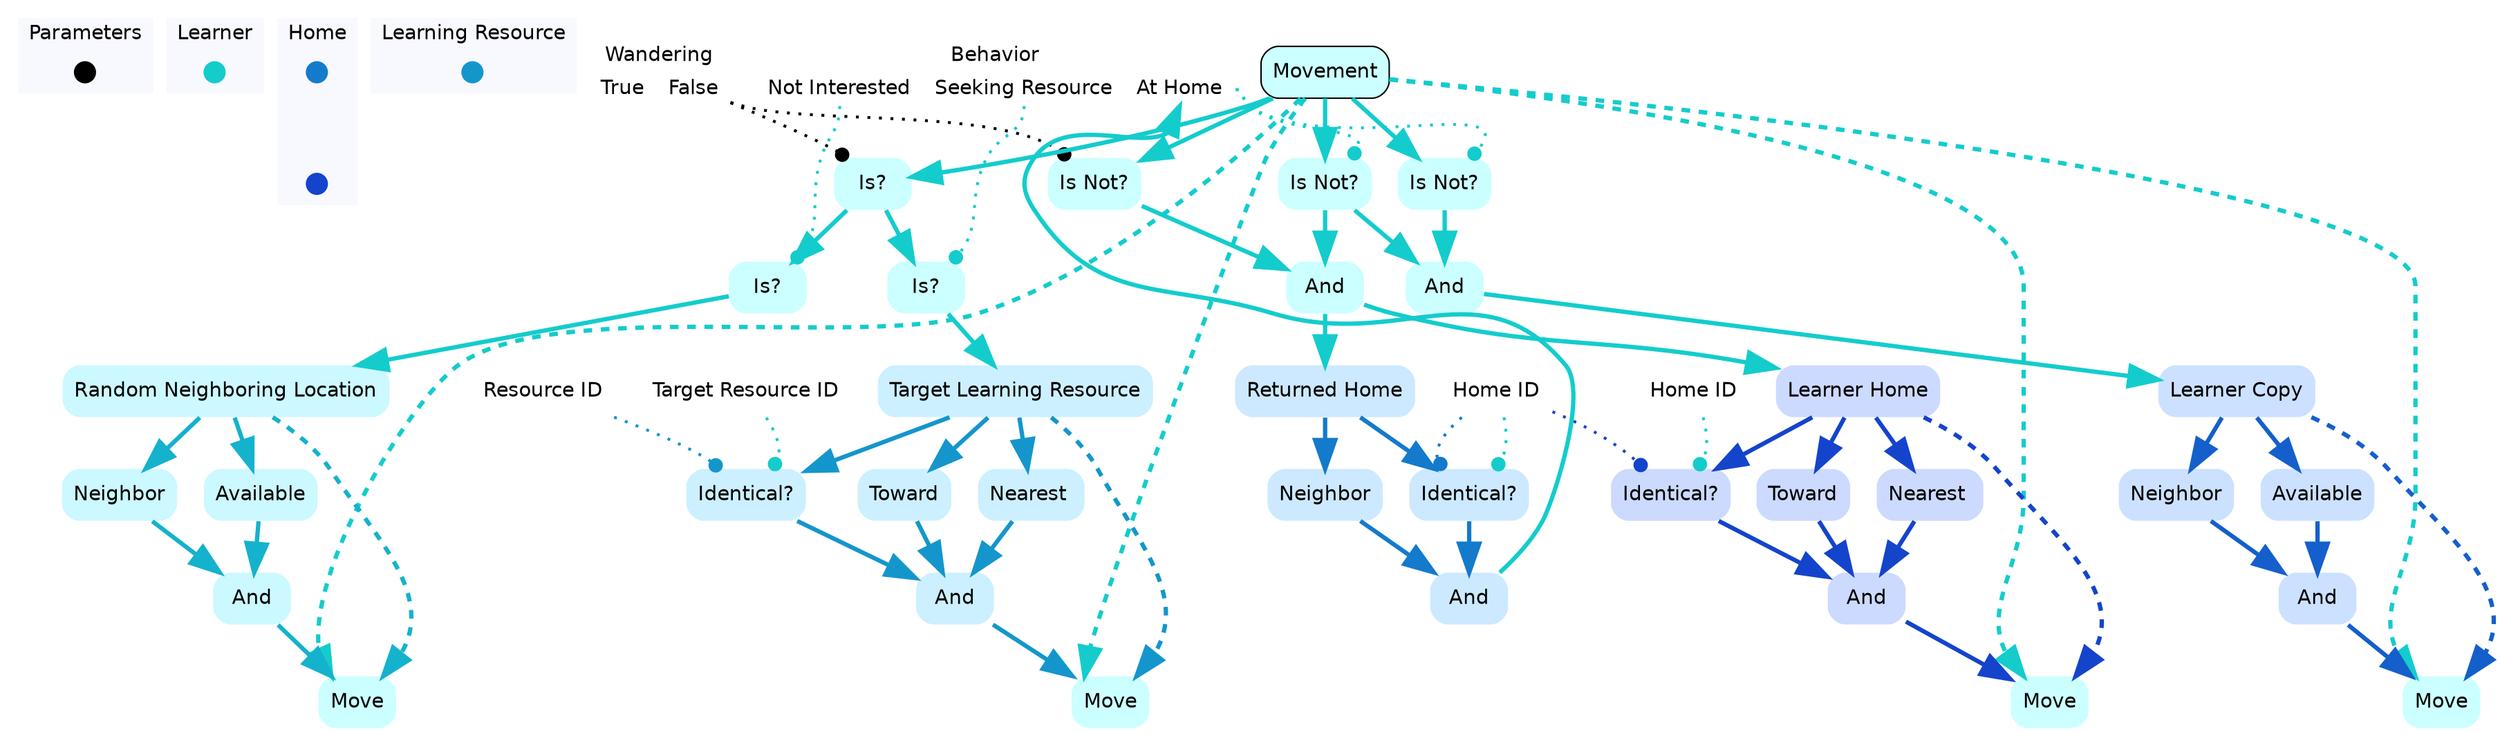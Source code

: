 digraph movement {

	subgraph clustercontextKey {
		fontname=Helvetica;
		label="Parameters";
		style="filled";
		fillcolor=ghostwhite;
		color=white;
		labeljust=l;
		contextOverview [style=filled,shape=point,fixedsize=true,width=.2,height=.2,fontcolor=white,color="black",label=""];
	}
	subgraph clusterlearnerKey {
		fontname=Helvetica;
		nodesep=0.1;
		style="filled";
		fillcolor=ghostwhite;
		label="Learner";
		color=white;
		labeljust=l;
		movementOverview [fontname=Helvetica,style=filled,shape=point,fixedsize=true,width=.2,height=.2,fontcolor=white,color="0.5, 0.9 , 0.8",label="",URL="learner__Overview.svg"];

	}
	subgraph clusterhomeKey {
		fontname=Helvetica;
		nodesep=0.1;
		style="filled";
		fillcolor=ghostwhite;
		label="Home";
		color=white;
		labeljust=l;
		returnedHomeOverview [fontname=Helvetica,style=filled,shape=point,fixedsize=true,width=.2,height=.2,fontcolor=white,color="0.574, 0.9 , 0.8",label="",URL="home__Overview.svg"];
		learnerHomeOverview [fontname=Helvetica,style=filled,shape=point,fixedsize=true,width=.2,height=.2,fontcolor=white,color="0.623, 0.9 , 0.8",label="",URL="home__Overview.svg"];
returnedHomeOverview -> learnerHomeOverview [style=invis];
	}
	subgraph clusterlearningResourceKey {
		fontname=Helvetica;
		nodesep=0.1;
		style="filled";
		fillcolor=ghostwhite;
		label="Learning Resource";
		color=white;
		labeljust=l;
		targetLearningResourceOverview [fontname=Helvetica,style=filled,shape=point,fixedsize=true,width=.2,height=.2,fontcolor=white,color="0.549, 0.9 , 0.8",label="",URL="learningResource__Overview.svg"];

	}
		learnerbehaviorRecord [shape=record,fontname=Helvetica,style=filled,color=none,fillcolor=white,label="{<learnerbehavior> Behavior | {<learnerbehaviornotInterested> Not Interested|<learnerbehaviorseekingResource> Seeking Resource|<learnerbehavioratHome> At Home}}"];
		spatialResourceswanderingRecord [shape=record,fontname=Helvetica,style=filled,color=none,fillcolor=white,label="{<spatialResourceswanderingRecord> Wandering | {<true> True| <false> False}}"];
		homehomeID [shape=none,fontsize=14,style="filled",fontname=Helvetica,color=none,fillcolor=white,label="Home ID"];
		learnerhomeID [shape=none,fontsize=14,style="filled",fontname=Helvetica,color=none,fillcolor=white,label="Home ID"];
		learningResourceresourceID [shape=none,fontsize=14,style="filled",fontname=Helvetica,color=none,fillcolor=white,label="Resource ID"];
		learnertargetResourceID [shape=none,fontsize=14,style="filled",fontname=Helvetica,color=none,fillcolor=white,label="Target Resource ID"];
		learnerbehaviorRecord [shape=record,fontname=Helvetica,style=filled,color=none,fillcolor=white,label="{<learnerbehavior> Behavior | {<learnerbehaviornotInterested> Not Interested|<learnerbehaviorseekingResource> Seeking Resource|<learnerbehavioratHome> At Home}}"];

//subgraph clustermovement {
	//style=filled;
	//color=white;
	//fillcolor="0.0, 0.0, 0.98";
		movement [shape=box,style="rounded,filled",fontname=Helvetica,color=black,fillcolor="0.5, 0.2, 1.0",label="Movement",URL="learner_movement.svg"];
	movement ->  identityWanderingQuery [color="0.5, 0.9 , 0.8",penwidth=3.0,arrowsize=2.0];
	movement ->  notWandering [color="0.5, 0.9 , 0.8",penwidth=3.0,arrowsize=2.0];
	movement ->  behaviorDifferentAtHomeQuery [color="0.5, 0.9 , 0.8",penwidth=3.0,arrowsize=2.0];
	movement ->  behaviorDifferentAtHomeQueryCopy [color="0.5, 0.9 , 0.8",penwidth=3.0,arrowsize=2.0];
		availableQueryCopyCopy [shape=none,style="rounded,filled",fontname=Helvetica,color="0.599, 0.2, 1.0",label="Available"];
	availableQueryCopyCopy ->  _And__Unspecified_QueryCopy [color="0.599, 0.9 , 0.8",penwidth=3.0,arrowsize=2.0];
		behaviorIdenticalSeekingResourceQuery [shape=none,style="rounded,filled",fontname=Helvetica,color="0.5, 0.2, 1.0",label="Is?"];
	behaviorIdenticalSeekingResourceQuery ->  targetLearningResource [color="0.5, 0.9 , 0.8",penwidth=3.0,arrowsize=2.0];
		behaviorDifferentAtHomeQueryCopy [shape=none,style="rounded,filled",fontname=Helvetica,color="0.5, 0.2, 1.0",label="Is Not?"];
	behaviorDifferentAtHomeQueryCopy ->  _And_BehaviorDifferentAtHomeQueryCopy [color="0.5, 0.9 , 0.8",penwidth=3.0,arrowsize=2.0];
		randomNeighboringLocation [shape=none,style="rounded,filled",fontname=Helvetica,color=gray,fillcolor="0.524, 0.2, 1.0",label="Random Neighboring Location"];
	randomNeighboringLocation ->  neighborQueryCopyCopy [color="0.524, 0.9 , 0.8",penwidth=3.0,arrowsize=2.0];
	randomNeighboringLocation ->  availableQueryCopy [color="0.524, 0.9 , 0.8",penwidth=3.0,arrowsize=2.0];
		moveLearnerCopyCopyCopy [shape=none,style="rounded,filled",fontname=Helvetica,color="0.5, 0.2, 1.0",label="Move"];
	movement ->  moveLearnerCopyCopyCopy:nw [style=dashed,color="0.5, 0.9 , 0.8",penwidth=3.0,arrowsize=2.0];
	learnerCopy -> moveLearnerCopyCopyCopy:ne [style=dashed,color="0.599, 0.9 , 0.8",penwidth=3.0,arrowsize=2.0];
		_And_BehaviorDifferentAtHomeQueryCopy [shape=none,style="rounded,filled",fontname=Helvetica,color="0.5, 0.2, 1.0",label="And"];
	_And_BehaviorDifferentAtHomeQueryCopy ->  learnerCopy [color="0.5, 0.9 , 0.8",penwidth=3.0,arrowsize=2.0];
		neighborQueryCopy [shape=none,style="rounded,filled",fontname=Helvetica,color="0.599, 0.2, 1.0",label="Neighbor"];
	neighborQueryCopy ->  _And__Unspecified_QueryCopy [color="0.599, 0.9 , 0.8",penwidth=3.0,arrowsize=2.0];
		identityWanderingQuery [shape=none,style="rounded,filled",fontname=Helvetica,color="0.5, 0.2, 1.0",label="Is?"];
	identityWanderingQuery ->  behaviorIdenticalSeekingResourceQuery [color="0.5, 0.9 , 0.8",penwidth=3.0,arrowsize=2.0];
	identityWanderingQuery ->  behaviorIdenticalNotInterestedQuery [color="0.5, 0.9 , 0.8",penwidth=3.0,arrowsize=2.0];
		returnedHome [shape=none,style="rounded,filled",fontname=Helvetica,color=gray,fillcolor="0.574, 0.2, 1.0",label="Returned Home"];
	returnedHome ->  neighborQuery [color="0.574, 0.9 , 0.8",penwidth=3.0,arrowsize=2.0];
	returnedHome ->  homeIDIdenticalHomeIDQueryCopy [color="0.574, 0.9 , 0.8",penwidth=3.0,arrowsize=2.0];
		_HomeIDIdenticalHomeIDQueryCopyAndNeighborQuery_ [shape=none,style="rounded,filled",fontname=Helvetica,color="0.574, 0.2, 1.0",label="And"];
			_HomeIDIdenticalHomeIDQueryCopyAndNeighborQuery_ ->  learnerbehaviorRecord:learnerbehavioratHome [color="0.5, 0.9 , 0.8",penwidth=3.0,arrowsize=2.0];
		availableQueryCopy [shape=none,style="rounded,filled",fontname=Helvetica,color="0.524, 0.2, 1.0",label="Available"];
	availableQueryCopy ->  _And_NeighborQueryCopyCopy [color="0.524, 0.9 , 0.8",penwidth=3.0,arrowsize=2.0];
		_And__Unspecified_QueryCopy [shape=none,style="rounded,filled",fontname=Helvetica,color="0.599, 0.2, 1.0",label="And"];
	_And__Unspecified_QueryCopy ->  moveLearnerCopyCopyCopy [color="0.599, 0.9 , 0.8",penwidth=3.0,arrowsize=2.0];
		behaviorDifferentAtHomeQuery [shape=none,style="rounded,filled",fontname=Helvetica,color="0.5, 0.2, 1.0",label="Is Not?"];
	behaviorDifferentAtHomeQuery ->  _BehaviorDifferentAtHomeQueryAndNotWandering_ [color="0.5, 0.9 , 0.8",penwidth=3.0,arrowsize=2.0];
	behaviorDifferentAtHomeQuery ->  _And_BehaviorDifferentAtHomeQueryCopy [color="0.5, 0.9 , 0.8",penwidth=3.0,arrowsize=2.0];
		homeIDIdenticalHomeIDQuery [shape=none,style="rounded,filled",fontname=Helvetica,color="0.623, 0.2, 1.0",label="Identical?"];
	homeIDIdenticalHomeIDQuery ->  _TowardQueryAndAvailableQueryCopy_ [color="0.623, 0.9 , 0.8",penwidth=3.0,arrowsize=2.0];
		towardQueryCopy [shape=none,style="rounded,filled",fontname=Helvetica,color="0.549, 0.2, 1.0",label="Toward"];
	towardQueryCopy ->  _SoughtResourceAndTowardQueryCopy_ [color="0.549, 0.9 , 0.8",penwidth=3.0,arrowsize=2.0];
		resourceIDIdenticalTargetResourceIDQuery [shape=none,style="rounded,filled",fontname=Helvetica,color="0.549, 0.2, 1.0",label="Identical?"];
	resourceIDIdenticalTargetResourceIDQuery ->  _SoughtResourceAndTowardQueryCopy_ [color="0.549, 0.9 , 0.8",penwidth=3.0,arrowsize=2.0];
		_SoughtResourceAndTowardQueryCopy_ [shape=none,style="rounded,filled",fontname=Helvetica,color="0.549, 0.2, 1.0",label="And"];
	_SoughtResourceAndTowardQueryCopy_ ->  moveLearnerCopyCopy [color="0.549, 0.9 , 0.8",penwidth=3.0,arrowsize=2.0];
		neighborQueryCopyCopy [shape=none,style="rounded,filled",fontname=Helvetica,color="0.524, 0.2, 1.0",label="Neighbor"];
	neighborQueryCopyCopy ->  _And_NeighborQueryCopyCopy [color="0.524, 0.9 , 0.8",penwidth=3.0,arrowsize=2.0];
		homeIDIdenticalHomeIDQueryCopy [shape=none,style="rounded,filled",fontname=Helvetica,color="0.574, 0.2, 1.0",label="Identical?"];
	homeIDIdenticalHomeIDQueryCopy ->  _HomeIDIdenticalHomeIDQueryCopyAndNeighborQuery_ [color="0.574, 0.9 , 0.8",penwidth=3.0,arrowsize=2.0];
		_BehaviorDifferentAtHomeQueryAndNotWandering_ [shape=none,style="rounded,filled",fontname=Helvetica,color="0.5, 0.2, 1.0",label="And"];
	_BehaviorDifferentAtHomeQueryAndNotWandering_ ->  returnedHome [color="0.5, 0.9 , 0.8",penwidth=3.0,arrowsize=2.0];
	_BehaviorDifferentAtHomeQueryAndNotWandering_ ->  learnerHome [color="0.5, 0.9 , 0.8",penwidth=3.0,arrowsize=2.0];
		targetLearningResource [shape=none,style="rounded,filled",fontname=Helvetica,color=gray,fillcolor="0.549, 0.2, 1.0",label="Target Learning Resource"];
	targetLearningResource ->  resourceIDIdenticalTargetResourceIDQuery [color="0.549, 0.9 , 0.8",penwidth=3.0,arrowsize=2.0];
	targetLearningResource ->  towardQueryCopy [color="0.549, 0.9 , 0.8",penwidth=3.0,arrowsize=2.0];
	targetLearningResource ->  nearestQueryCopy [color="0.549, 0.9 , 0.8",penwidth=3.0,arrowsize=2.0];
		moveLearnerCopy [shape=none,style="rounded,filled",fontname=Helvetica,color="0.5, 0.2, 1.0",label="Move"];
	movement ->  moveLearnerCopy:nw [style=dashed,color="0.5, 0.9 , 0.8",penwidth=3.0,arrowsize=2.0];
	randomNeighboringLocation -> moveLearnerCopy:ne [style=dashed,color="0.524, 0.9 , 0.8",penwidth=3.0,arrowsize=2.0];
		towardQuery [shape=none,style="rounded,filled",fontname=Helvetica,color="0.623, 0.2, 1.0",label="Toward"];
	towardQuery ->  _TowardQueryAndAvailableQueryCopy_ [color="0.623, 0.9 , 0.8",penwidth=3.0,arrowsize=2.0];
		moveHome [shape=none,style="rounded,filled",fontname=Helvetica,color="0.5, 0.2, 1.0",label="Move"];
	movement ->  moveHome:nw [style=dashed,color="0.5, 0.9 , 0.8",penwidth=3.0,arrowsize=2.0];
	learnerHome -> moveHome:ne [style=dashed,color="0.623, 0.9 , 0.8",penwidth=3.0,arrowsize=2.0];
		notWandering [shape=none,style="rounded,filled",fontname=Helvetica,color="0.5, 0.2, 1.0",label="Is Not?"];
	notWandering ->  _BehaviorDifferentAtHomeQueryAndNotWandering_ [color="0.5, 0.9 , 0.8",penwidth=3.0,arrowsize=2.0];
		learnerCopy [shape=none,style="rounded,filled",fontname=Helvetica,color=gray,fillcolor="0.599, 0.2, 1.0",label="Learner Copy"];
	learnerCopy ->  availableQueryCopyCopy [color="0.599, 0.9 , 0.8",penwidth=3.0,arrowsize=2.0];
	learnerCopy ->  neighborQueryCopy [color="0.599, 0.9 , 0.8",penwidth=3.0,arrowsize=2.0];
		nearestQueryCopy [shape=none,style="rounded,filled",fontname=Helvetica,color="0.549, 0.2, 1.0",label="Nearest "];
	nearestQueryCopy ->  _SoughtResourceAndTowardQueryCopy_ [color="0.549, 0.9 , 0.8",penwidth=3.0,arrowsize=2.0];
		behaviorIdenticalNotInterestedQuery [shape=none,style="rounded,filled",fontname=Helvetica,color="0.5, 0.2, 1.0",label="Is?"];
	behaviorIdenticalNotInterestedQuery ->  randomNeighboringLocation [color="0.5, 0.9 , 0.8",penwidth=3.0,arrowsize=2.0];
		_TowardQueryAndAvailableQueryCopy_ [shape=none,style="rounded,filled",fontname=Helvetica,color="0.623, 0.2, 1.0",label="And"];
	_TowardQueryAndAvailableQueryCopy_ ->  moveHome [color="0.623, 0.9 , 0.8",penwidth=3.0,arrowsize=2.0];
		nearestQueryCopyCopy [shape=none,style="rounded,filled",fontname=Helvetica,color="0.623, 0.2, 1.0",label="Nearest "];
	nearestQueryCopyCopy ->  _TowardQueryAndAvailableQueryCopy_ [color="0.623, 0.9 , 0.8",penwidth=3.0,arrowsize=2.0];
		neighborQuery [shape=none,style="rounded,filled",fontname=Helvetica,color="0.574, 0.2, 1.0",label="Neighbor"];
	neighborQuery ->  _HomeIDIdenticalHomeIDQueryCopyAndNeighborQuery_ [color="0.574, 0.9 , 0.8",penwidth=3.0,arrowsize=2.0];
		moveLearnerCopyCopy [shape=none,style="rounded,filled",fontname=Helvetica,color="0.5, 0.2, 1.0",label="Move"];
	movement ->  moveLearnerCopyCopy:nw [style=dashed,color="0.5, 0.9 , 0.8",penwidth=3.0,arrowsize=2.0];
	targetLearningResource -> moveLearnerCopyCopy:ne [style=dashed,color="0.549, 0.9 , 0.8",penwidth=3.0,arrowsize=2.0];
		_And_NeighborQueryCopyCopy [shape=none,style="rounded,filled",fontname=Helvetica,color="0.524, 0.2, 1.0",label="And"];
	_And_NeighborQueryCopyCopy ->  moveLearnerCopy [color="0.524, 0.9 , 0.8",penwidth=3.0,arrowsize=2.0];
		learnerHome [shape=none,style="rounded,filled",fontname=Helvetica,color=gray,fillcolor="0.623, 0.2, 1.0",label="Learner Home"];
	learnerHome ->  homeIDIdenticalHomeIDQuery [color="0.623, 0.9 , 0.8",penwidth=3.0,arrowsize=2.0];
	learnerHome ->  towardQuery [color="0.623, 0.9 , 0.8",penwidth=3.0,arrowsize=2.0];
	learnerHome ->  nearestQueryCopyCopy [color="0.623, 0.9 , 0.8",penwidth=3.0,arrowsize=2.0];
//}
		learnerbehaviorRecord:learnerbehaviorseekingResource -> behaviorIdenticalSeekingResourceQuery:ne [style=dotted,arrowhead=dot,color="0.5, 0.9 , 0.8",penwidth=2.0];
		learnerbehaviorRecord:learnerbehavioratHome -> behaviorDifferentAtHomeQueryCopy:ne [style=dotted,arrowhead=dot,color="0.5, 0.9 , 0.8",penwidth=2.0];
		spatialResourceswanderingRecord -> identityWanderingQuery:nw [style=dotted,arrowhead=dot,color=black,penwidth=2.0];
		learnerbehaviorRecord:learnerbehavioratHome -> behaviorDifferentAtHomeQuery:ne [style=dotted,arrowhead=dot,color="0.5, 0.9 , 0.8",penwidth=2.0];
		homehomeID -> homeIDIdenticalHomeIDQuery:nw [style=dotted,arrowhead=dot,color="0.623, 0.9 , 0.8",penwidth=2.0];
		learnerhomeID -> homeIDIdenticalHomeIDQuery:ne [style=dotted,arrowhead=dot,color="0.5, 0.9 , 0.8",penwidth=2.0];
		learningResourceresourceID -> resourceIDIdenticalTargetResourceIDQuery:nw [style=dotted,arrowhead=dot,color="0.549, 0.9 , 0.8",penwidth=2.0];
		learnertargetResourceID -> resourceIDIdenticalTargetResourceIDQuery:ne [style=dotted,arrowhead=dot,color="0.5, 0.9 , 0.8",penwidth=2.0];
		homehomeID -> homeIDIdenticalHomeIDQueryCopy:nw [style=dotted,arrowhead=dot,color="0.574, 0.9 , 0.8",penwidth=2.0];
		homehomeID -> homeIDIdenticalHomeIDQueryCopy:ne [style=dotted,arrowhead=dot,color="0.5, 0.9 , 0.8",penwidth=2.0];
		spatialResourceswanderingRecord -> notWandering:nw [style=dotted,arrowhead=dot,color=black,penwidth=2.0];
		learnerbehaviorRecord:learnerbehaviornotInterested -> behaviorIdenticalNotInterestedQuery:ne [style=dotted,arrowhead=dot,color="0.5, 0.9 , 0.8",penwidth=2.0];
}
